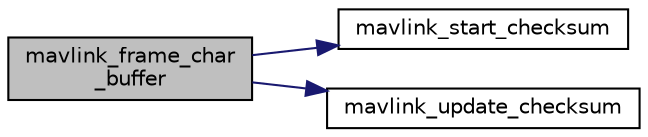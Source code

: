 digraph "mavlink_frame_char_buffer"
{
 // INTERACTIVE_SVG=YES
  edge [fontname="Helvetica",fontsize="10",labelfontname="Helvetica",labelfontsize="10"];
  node [fontname="Helvetica",fontsize="10",shape=record];
  rankdir="LR";
  Node1 [label="mavlink_frame_char\l_buffer",height=0.2,width=0.4,color="black", fillcolor="grey75", style="filled" fontcolor="black"];
  Node1 -> Node2 [color="midnightblue",fontsize="10",style="solid",fontname="Helvetica"];
  Node2 [label="mavlink_start_checksum",height=0.2,width=0.4,color="black", fillcolor="white", style="filled",URL="$v0_89_2mavlink__helpers_8h.html#ae7cbde569213151151d20c3766edd244"];
  Node1 -> Node3 [color="midnightblue",fontsize="10",style="solid",fontname="Helvetica"];
  Node3 [label="mavlink_update_checksum",height=0.2,width=0.4,color="black", fillcolor="white", style="filled",URL="$v0_89_2mavlink__helpers_8h.html#a3293deb7b51f9a9f0b30bf56c8739593"];
}
